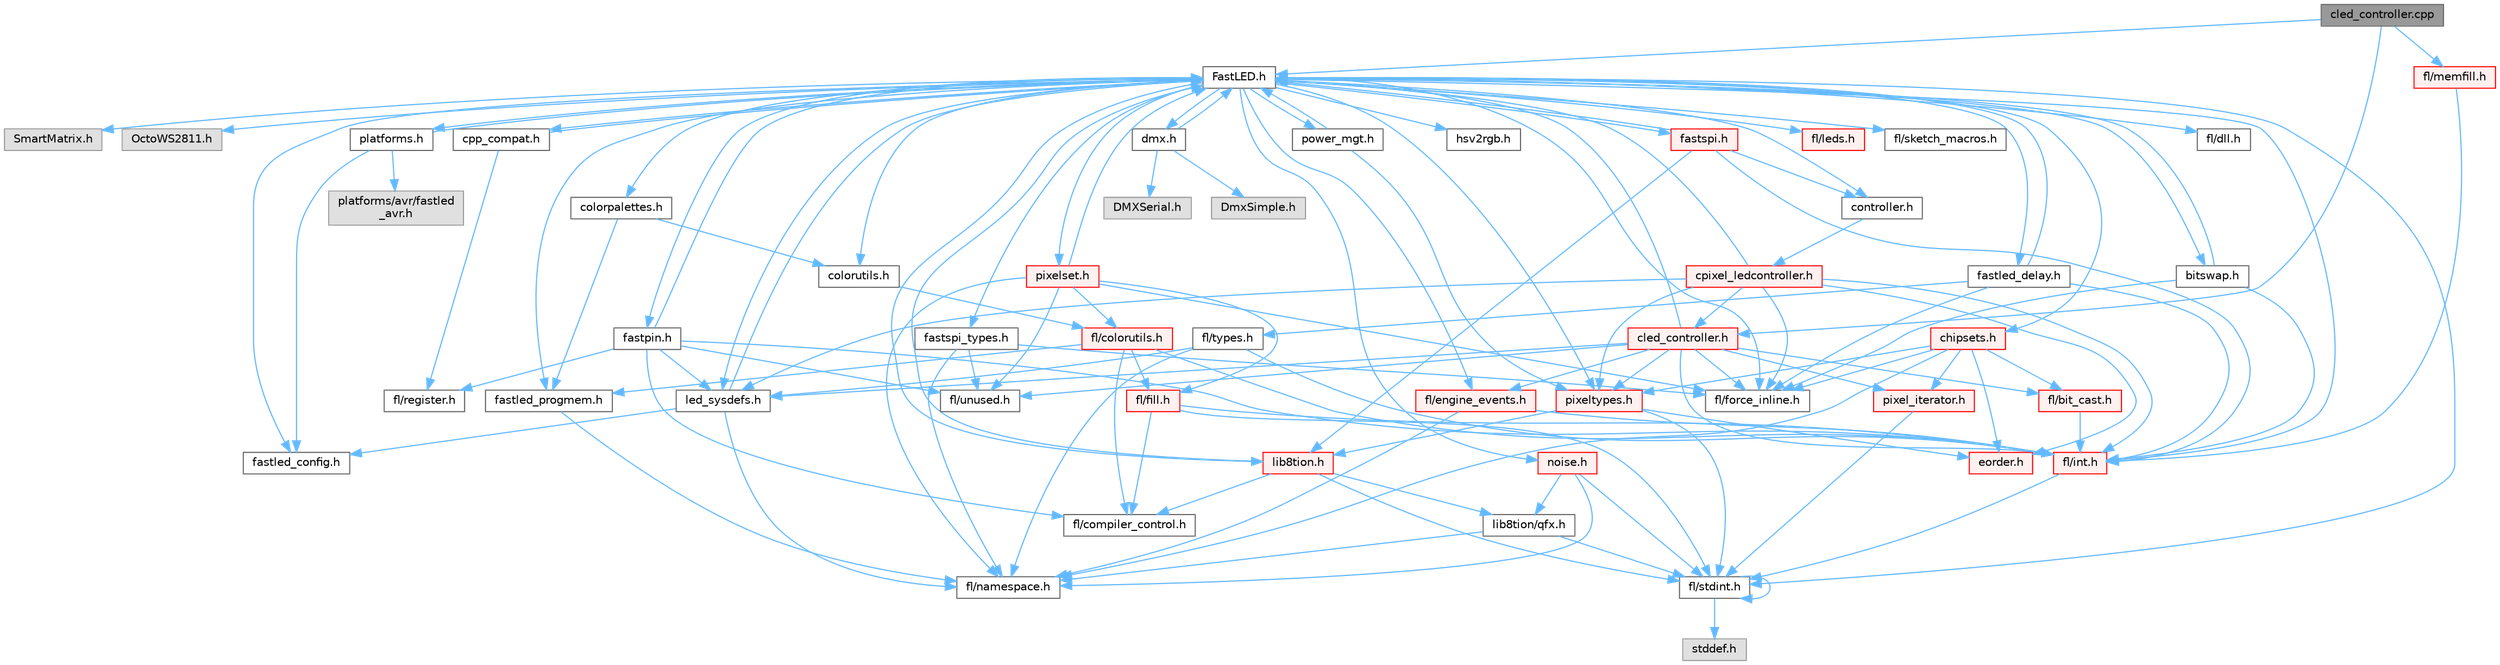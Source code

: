 digraph "cled_controller.cpp"
{
 // INTERACTIVE_SVG=YES
 // LATEX_PDF_SIZE
  bgcolor="transparent";
  edge [fontname=Helvetica,fontsize=10,labelfontname=Helvetica,labelfontsize=10];
  node [fontname=Helvetica,fontsize=10,shape=box,height=0.2,width=0.4];
  Node1 [id="Node000001",label="cled_controller.cpp",height=0.2,width=0.4,color="gray40", fillcolor="grey60", style="filled", fontcolor="black",tooltip="base definitions used by led controllers for writing out led data"];
  Node1 -> Node2 [id="edge1_Node000001_Node000002",color="steelblue1",style="solid",tooltip=" "];
  Node2 [id="Node000002",label="FastLED.h",height=0.2,width=0.4,color="grey40", fillcolor="white", style="filled",URL="$db/d97/_fast_l_e_d_8h.html",tooltip="central include file for FastLED, defines the CFastLED class/object"];
  Node2 -> Node3 [id="edge2_Node000002_Node000003",color="steelblue1",style="solid",tooltip=" "];
  Node3 [id="Node000003",label="fl/stdint.h",height=0.2,width=0.4,color="grey40", fillcolor="white", style="filled",URL="$df/dd8/stdint_8h.html",tooltip=" "];
  Node3 -> Node4 [id="edge3_Node000003_Node000004",color="steelblue1",style="solid",tooltip=" "];
  Node4 [id="Node000004",label="stddef.h",height=0.2,width=0.4,color="grey60", fillcolor="#E0E0E0", style="filled",tooltip=" "];
  Node3 -> Node3 [id="edge4_Node000003_Node000003",color="steelblue1",style="solid",tooltip=" "];
  Node2 -> Node5 [id="edge5_Node000002_Node000005",color="steelblue1",style="solid",tooltip=" "];
  Node5 [id="Node000005",label="fl/dll.h",height=0.2,width=0.4,color="grey40", fillcolor="white", style="filled",URL="$d3/d4b/dll_8h.html",tooltip="FastLED dynamic library interface - lightweight header for external callers."];
  Node2 -> Node6 [id="edge6_Node000002_Node000006",color="steelblue1",style="solid",tooltip=" "];
  Node6 [id="Node000006",label="SmartMatrix.h",height=0.2,width=0.4,color="grey60", fillcolor="#E0E0E0", style="filled",tooltip=" "];
  Node2 -> Node7 [id="edge7_Node000002_Node000007",color="steelblue1",style="solid",tooltip=" "];
  Node7 [id="Node000007",label="OctoWS2811.h",height=0.2,width=0.4,color="grey60", fillcolor="#E0E0E0", style="filled",tooltip=" "];
  Node2 -> Node8 [id="edge8_Node000002_Node000008",color="steelblue1",style="solid",tooltip=" "];
  Node8 [id="Node000008",label="fl/force_inline.h",height=0.2,width=0.4,color="grey40", fillcolor="white", style="filled",URL="$d4/d64/force__inline_8h.html",tooltip=" "];
  Node2 -> Node9 [id="edge9_Node000002_Node000009",color="steelblue1",style="solid",tooltip=" "];
  Node9 [id="Node000009",label="cpp_compat.h",height=0.2,width=0.4,color="grey40", fillcolor="white", style="filled",URL="$d9/d13/cpp__compat_8h.html",tooltip="Compatibility functions based on C++ version."];
  Node9 -> Node2 [id="edge10_Node000009_Node000002",color="steelblue1",style="solid",tooltip=" "];
  Node9 -> Node10 [id="edge11_Node000009_Node000010",color="steelblue1",style="solid",tooltip=" "];
  Node10 [id="Node000010",label="fl/register.h",height=0.2,width=0.4,color="grey40", fillcolor="white", style="filled",URL="$df/d80/register_8h.html",tooltip=" "];
  Node2 -> Node11 [id="edge12_Node000002_Node000011",color="steelblue1",style="solid",tooltip=" "];
  Node11 [id="Node000011",label="fastled_config.h",height=0.2,width=0.4,color="grey40", fillcolor="white", style="filled",URL="$d5/d11/fastled__config_8h.html",tooltip="Contains definitions that can be used to configure FastLED at compile time."];
  Node2 -> Node12 [id="edge13_Node000002_Node000012",color="steelblue1",style="solid",tooltip=" "];
  Node12 [id="Node000012",label="led_sysdefs.h",height=0.2,width=0.4,color="grey40", fillcolor="white", style="filled",URL="$d9/d3e/led__sysdefs_8h.html",tooltip="Determines which platform system definitions to include."];
  Node12 -> Node2 [id="edge14_Node000012_Node000002",color="steelblue1",style="solid",tooltip=" "];
  Node12 -> Node11 [id="edge15_Node000012_Node000011",color="steelblue1",style="solid",tooltip=" "];
  Node12 -> Node13 [id="edge16_Node000012_Node000013",color="steelblue1",style="solid",tooltip=" "];
  Node13 [id="Node000013",label="fl/namespace.h",height=0.2,width=0.4,color="grey40", fillcolor="white", style="filled",URL="$df/d2a/namespace_8h.html",tooltip="Implements the FastLED namespace macros."];
  Node2 -> Node14 [id="edge17_Node000002_Node000014",color="steelblue1",style="solid",tooltip=" "];
  Node14 [id="Node000014",label="fastled_delay.h",height=0.2,width=0.4,color="grey40", fillcolor="white", style="filled",URL="$d0/da8/fastled__delay_8h.html",tooltip="Utility functions and classes for managing delay cycles."];
  Node14 -> Node2 [id="edge18_Node000014_Node000002",color="steelblue1",style="solid",tooltip=" "];
  Node14 -> Node15 [id="edge19_Node000014_Node000015",color="steelblue1",style="solid",tooltip=" "];
  Node15 [id="Node000015",label="fl/types.h",height=0.2,width=0.4,color="grey40", fillcolor="white", style="filled",URL="$d7/da1/fl_2types_8h.html",tooltip=" "];
  Node15 -> Node13 [id="edge20_Node000015_Node000013",color="steelblue1",style="solid",tooltip=" "];
  Node15 -> Node16 [id="edge21_Node000015_Node000016",color="steelblue1",style="solid",tooltip=" "];
  Node16 [id="Node000016",label="fl/int.h",height=0.2,width=0.4,color="red", fillcolor="#FFF0F0", style="filled",URL="$d3/d7e/int_8h.html",tooltip=" "];
  Node16 -> Node3 [id="edge22_Node000016_Node000003",color="steelblue1",style="solid",tooltip=" "];
  Node15 -> Node12 [id="edge23_Node000015_Node000012",color="steelblue1",style="solid",tooltip=" "];
  Node14 -> Node8 [id="edge24_Node000014_Node000008",color="steelblue1",style="solid",tooltip=" "];
  Node14 -> Node16 [id="edge25_Node000014_Node000016",color="steelblue1",style="solid",tooltip=" "];
  Node2 -> Node18 [id="edge26_Node000002_Node000018",color="steelblue1",style="solid",tooltip=" "];
  Node18 [id="Node000018",label="bitswap.h",height=0.2,width=0.4,color="grey40", fillcolor="white", style="filled",URL="$de/ded/bitswap_8h.html",tooltip="Functions for doing a rotation of bits/bytes used by parallel output."];
  Node18 -> Node2 [id="edge27_Node000018_Node000002",color="steelblue1",style="solid",tooltip=" "];
  Node18 -> Node8 [id="edge28_Node000018_Node000008",color="steelblue1",style="solid",tooltip=" "];
  Node18 -> Node16 [id="edge29_Node000018_Node000016",color="steelblue1",style="solid",tooltip=" "];
  Node2 -> Node19 [id="edge30_Node000002_Node000019",color="steelblue1",style="solid",tooltip=" "];
  Node19 [id="Node000019",label="controller.h",height=0.2,width=0.4,color="grey40", fillcolor="white", style="filled",URL="$d2/dd9/controller_8h.html",tooltip="deprecated: base definitions used by led controllers for writing out led data"];
  Node19 -> Node20 [id="edge31_Node000019_Node000020",color="steelblue1",style="solid",tooltip=" "];
  Node20 [id="Node000020",label="cpixel_ledcontroller.h",height=0.2,width=0.4,color="red", fillcolor="#FFF0F0", style="filled",URL="$d9/d57/cpixel__ledcontroller_8h.html",tooltip="defines the templated version of the CLEDController class"];
  Node20 -> Node2 [id="edge32_Node000020_Node000002",color="steelblue1",style="solid",tooltip=" "];
  Node20 -> Node12 [id="edge33_Node000020_Node000012",color="steelblue1",style="solid",tooltip=" "];
  Node20 -> Node21 [id="edge34_Node000020_Node000021",color="steelblue1",style="solid",tooltip=" "];
  Node21 [id="Node000021",label="pixeltypes.h",height=0.2,width=0.4,color="red", fillcolor="#FFF0F0", style="filled",URL="$d2/dba/pixeltypes_8h.html",tooltip="Includes defintions for RGB and HSV pixels."];
  Node21 -> Node3 [id="edge35_Node000021_Node000003",color="steelblue1",style="solid",tooltip=" "];
  Node21 -> Node22 [id="edge36_Node000021_Node000022",color="steelblue1",style="solid",tooltip=" "];
  Node22 [id="Node000022",label="lib8tion.h",height=0.2,width=0.4,color="red", fillcolor="#FFF0F0", style="filled",URL="$df/da5/lib8tion_8h.html",tooltip="Fast, efficient 8-bit math functions specifically designed for high-performance LED programming."];
  Node22 -> Node2 [id="edge37_Node000022_Node000002",color="steelblue1",style="solid",tooltip=" "];
  Node22 -> Node25 [id="edge38_Node000022_Node000025",color="steelblue1",style="solid",tooltip=" "];
  Node25 [id="Node000025",label="fl/compiler_control.h",height=0.2,width=0.4,color="grey40", fillcolor="white", style="filled",URL="$d4/d54/compiler__control_8h.html",tooltip=" "];
  Node22 -> Node3 [id="edge39_Node000022_Node000003",color="steelblue1",style="solid",tooltip=" "];
  Node22 -> Node27 [id="edge40_Node000022_Node000027",color="steelblue1",style="solid",tooltip=" "];
  Node27 [id="Node000027",label="lib8tion/qfx.h",height=0.2,width=0.4,color="grey40", fillcolor="white", style="filled",URL="$d2/d19/qfx_8h.html",tooltip=" "];
  Node27 -> Node3 [id="edge41_Node000027_Node000003",color="steelblue1",style="solid",tooltip=" "];
  Node27 -> Node13 [id="edge42_Node000027_Node000013",color="steelblue1",style="solid",tooltip=" "];
  Node21 -> Node82 [id="edge43_Node000021_Node000082",color="steelblue1",style="solid",tooltip=" "];
  Node82 [id="Node000082",label="eorder.h",height=0.2,width=0.4,color="red", fillcolor="#FFF0F0", style="filled",URL="$db/d07/eorder_8h.html",tooltip="Defines color channel ordering enumerations."];
  Node20 -> Node82 [id="edge44_Node000020_Node000082",color="steelblue1",style="solid",tooltip=" "];
  Node20 -> Node8 [id="edge45_Node000020_Node000008",color="steelblue1",style="solid",tooltip=" "];
  Node20 -> Node16 [id="edge46_Node000020_Node000016",color="steelblue1",style="solid",tooltip=" "];
  Node20 -> Node92 [id="edge47_Node000020_Node000092",color="steelblue1",style="solid",tooltip=" "];
  Node92 [id="Node000092",label="cled_controller.h",height=0.2,width=0.4,color="red", fillcolor="#FFF0F0", style="filled",URL="$db/d6d/cled__controller_8h.html",tooltip="base definitions used by led controllers for writing out led data"];
  Node92 -> Node2 [id="edge48_Node000092_Node000002",color="steelblue1",style="solid",tooltip=" "];
  Node92 -> Node12 [id="edge49_Node000092_Node000012",color="steelblue1",style="solid",tooltip=" "];
  Node92 -> Node21 [id="edge50_Node000092_Node000021",color="steelblue1",style="solid",tooltip=" "];
  Node92 -> Node8 [id="edge51_Node000092_Node000008",color="steelblue1",style="solid",tooltip=" "];
  Node92 -> Node54 [id="edge52_Node000092_Node000054",color="steelblue1",style="solid",tooltip=" "];
  Node54 [id="Node000054",label="fl/unused.h",height=0.2,width=0.4,color="grey40", fillcolor="white", style="filled",URL="$d8/d4b/unused_8h.html",tooltip=" "];
  Node92 -> Node91 [id="edge53_Node000092_Node000091",color="steelblue1",style="solid",tooltip=" "];
  Node91 [id="Node000091",label="pixel_iterator.h",height=0.2,width=0.4,color="red", fillcolor="#FFF0F0", style="filled",URL="$d8/d6c/pixel__iterator_8h.html",tooltip="Non-templated low level pixel data writing class."];
  Node91 -> Node3 [id="edge54_Node000091_Node000003",color="steelblue1",style="solid",tooltip=" "];
  Node92 -> Node93 [id="edge55_Node000092_Node000093",color="steelblue1",style="solid",tooltip=" "];
  Node93 [id="Node000093",label="fl/engine_events.h",height=0.2,width=0.4,color="red", fillcolor="#FFF0F0", style="filled",URL="$db/dc0/engine__events_8h.html",tooltip=" "];
  Node93 -> Node13 [id="edge56_Node000093_Node000013",color="steelblue1",style="solid",tooltip=" "];
  Node93 -> Node16 [id="edge57_Node000093_Node000016",color="steelblue1",style="solid",tooltip=" "];
  Node92 -> Node16 [id="edge58_Node000092_Node000016",color="steelblue1",style="solid",tooltip=" "];
  Node92 -> Node55 [id="edge59_Node000092_Node000055",color="steelblue1",style="solid",tooltip=" "];
  Node55 [id="Node000055",label="fl/bit_cast.h",height=0.2,width=0.4,color="red", fillcolor="#FFF0F0", style="filled",URL="$df/d72/bit__cast_8h.html",tooltip=" "];
  Node55 -> Node16 [id="edge60_Node000055_Node000016",color="steelblue1",style="solid",tooltip=" "];
  Node2 -> Node117 [id="edge61_Node000002_Node000117",color="steelblue1",style="solid",tooltip=" "];
  Node117 [id="Node000117",label="fastpin.h",height=0.2,width=0.4,color="grey40", fillcolor="white", style="filled",URL="$db/d65/fastpin_8h.html",tooltip="Class base definitions for defining fast pin access."];
  Node117 -> Node2 [id="edge62_Node000117_Node000002",color="steelblue1",style="solid",tooltip=" "];
  Node117 -> Node25 [id="edge63_Node000117_Node000025",color="steelblue1",style="solid",tooltip=" "];
  Node117 -> Node12 [id="edge64_Node000117_Node000012",color="steelblue1",style="solid",tooltip=" "];
  Node117 -> Node54 [id="edge65_Node000117_Node000054",color="steelblue1",style="solid",tooltip=" "];
  Node117 -> Node16 [id="edge66_Node000117_Node000016",color="steelblue1",style="solid",tooltip=" "];
  Node117 -> Node10 [id="edge67_Node000117_Node000010",color="steelblue1",style="solid",tooltip=" "];
  Node2 -> Node118 [id="edge68_Node000002_Node000118",color="steelblue1",style="solid",tooltip=" "];
  Node118 [id="Node000118",label="fastspi_types.h",height=0.2,width=0.4,color="grey40", fillcolor="white", style="filled",URL="$d2/ddb/fastspi__types_8h.html",tooltip="Data types and constants used by SPI interfaces."];
  Node118 -> Node8 [id="edge69_Node000118_Node000008",color="steelblue1",style="solid",tooltip=" "];
  Node118 -> Node13 [id="edge70_Node000118_Node000013",color="steelblue1",style="solid",tooltip=" "];
  Node118 -> Node54 [id="edge71_Node000118_Node000054",color="steelblue1",style="solid",tooltip=" "];
  Node2 -> Node119 [id="edge72_Node000002_Node000119",color="steelblue1",style="solid",tooltip=" "];
  Node119 [id="Node000119",label="dmx.h",height=0.2,width=0.4,color="grey40", fillcolor="white", style="filled",URL="$d3/de1/dmx_8h.html",tooltip="Defines the DMX512-based LED controllers."];
  Node119 -> Node2 [id="edge73_Node000119_Node000002",color="steelblue1",style="solid",tooltip=" "];
  Node119 -> Node120 [id="edge74_Node000119_Node000120",color="steelblue1",style="solid",tooltip=" "];
  Node120 [id="Node000120",label="DmxSimple.h",height=0.2,width=0.4,color="grey60", fillcolor="#E0E0E0", style="filled",tooltip=" "];
  Node119 -> Node121 [id="edge75_Node000119_Node000121",color="steelblue1",style="solid",tooltip=" "];
  Node121 [id="Node000121",label="DMXSerial.h",height=0.2,width=0.4,color="grey60", fillcolor="#E0E0E0", style="filled",tooltip=" "];
  Node2 -> Node122 [id="edge76_Node000002_Node000122",color="steelblue1",style="solid",tooltip=" "];
  Node122 [id="Node000122",label="platforms.h",height=0.2,width=0.4,color="grey40", fillcolor="white", style="filled",URL="$da/dc9/platforms_8h.html",tooltip="Determines which platforms headers to include."];
  Node122 -> Node2 [id="edge77_Node000122_Node000002",color="steelblue1",style="solid",tooltip=" "];
  Node122 -> Node11 [id="edge78_Node000122_Node000011",color="steelblue1",style="solid",tooltip=" "];
  Node122 -> Node123 [id="edge79_Node000122_Node000123",color="steelblue1",style="solid",tooltip=" "];
  Node123 [id="Node000123",label="platforms/avr/fastled\l_avr.h",height=0.2,width=0.4,color="grey60", fillcolor="#E0E0E0", style="filled",tooltip=" "];
  Node2 -> Node31 [id="edge80_Node000002_Node000031",color="steelblue1",style="solid",tooltip=" "];
  Node31 [id="Node000031",label="fastled_progmem.h",height=0.2,width=0.4,color="grey40", fillcolor="white", style="filled",URL="$df/dab/fastled__progmem_8h.html",tooltip="Wrapper definitions to allow seamless use of PROGMEM in environments that have it."];
  Node31 -> Node13 [id="edge81_Node000031_Node000013",color="steelblue1",style="solid",tooltip=" "];
  Node2 -> Node22 [id="edge82_Node000002_Node000022",color="steelblue1",style="solid",tooltip=" "];
  Node2 -> Node21 [id="edge83_Node000002_Node000021",color="steelblue1",style="solid",tooltip=" "];
  Node2 -> Node78 [id="edge84_Node000002_Node000078",color="steelblue1",style="solid",tooltip=" "];
  Node78 [id="Node000078",label="hsv2rgb.h",height=0.2,width=0.4,color="grey40", fillcolor="white", style="filled",URL="$de/d9a/hsv2rgb_8h.html",tooltip="Functions to convert from the HSV colorspace to the RGB colorspace."];
  Node2 -> Node124 [id="edge85_Node000002_Node000124",color="steelblue1",style="solid",tooltip=" "];
  Node124 [id="Node000124",label="colorutils.h",height=0.2,width=0.4,color="grey40", fillcolor="white", style="filled",URL="$d1/dfb/colorutils_8h.html",tooltip=" "];
  Node124 -> Node125 [id="edge86_Node000124_Node000125",color="steelblue1",style="solid",tooltip=" "];
  Node125 [id="Node000125",label="fl/colorutils.h",height=0.2,width=0.4,color="red", fillcolor="#FFF0F0", style="filled",URL="$d7/df9/fl_2colorutils_8h.html",tooltip="Utility functions for color fill, palettes, blending, and more."];
  Node125 -> Node16 [id="edge87_Node000125_Node000016",color="steelblue1",style="solid",tooltip=" "];
  Node125 -> Node31 [id="edge88_Node000125_Node000031",color="steelblue1",style="solid",tooltip=" "];
  Node125 -> Node128 [id="edge89_Node000125_Node000128",color="steelblue1",style="solid",tooltip=" "];
  Node128 [id="Node000128",label="fl/fill.h",height=0.2,width=0.4,color="red", fillcolor="#FFF0F0", style="filled",URL="$d2/d78/fill_8h.html",tooltip=" "];
  Node128 -> Node16 [id="edge90_Node000128_Node000016",color="steelblue1",style="solid",tooltip=" "];
  Node128 -> Node3 [id="edge91_Node000128_Node000003",color="steelblue1",style="solid",tooltip=" "];
  Node128 -> Node25 [id="edge92_Node000128_Node000025",color="steelblue1",style="solid",tooltip=" "];
  Node125 -> Node25 [id="edge93_Node000125_Node000025",color="steelblue1",style="solid",tooltip=" "];
  Node2 -> Node129 [id="edge94_Node000002_Node000129",color="steelblue1",style="solid",tooltip=" "];
  Node129 [id="Node000129",label="pixelset.h",height=0.2,width=0.4,color="red", fillcolor="#FFF0F0", style="filled",URL="$d4/d46/pixelset_8h.html",tooltip="Declares classes for managing logical groups of LEDs."];
  Node129 -> Node8 [id="edge95_Node000129_Node000008",color="steelblue1",style="solid",tooltip=" "];
  Node129 -> Node13 [id="edge96_Node000129_Node000013",color="steelblue1",style="solid",tooltip=" "];
  Node129 -> Node54 [id="edge97_Node000129_Node000054",color="steelblue1",style="solid",tooltip=" "];
  Node129 -> Node125 [id="edge98_Node000129_Node000125",color="steelblue1",style="solid",tooltip=" "];
  Node129 -> Node128 [id="edge99_Node000129_Node000128",color="steelblue1",style="solid",tooltip=" "];
  Node129 -> Node2 [id="edge100_Node000129_Node000002",color="steelblue1",style="solid",tooltip=" "];
  Node2 -> Node130 [id="edge101_Node000002_Node000130",color="steelblue1",style="solid",tooltip=" "];
  Node130 [id="Node000130",label="colorpalettes.h",height=0.2,width=0.4,color="grey40", fillcolor="white", style="filled",URL="$dc/dcc/colorpalettes_8h.html",tooltip="Declarations for the predefined color palettes supplied by FastLED."];
  Node130 -> Node124 [id="edge102_Node000130_Node000124",color="steelblue1",style="solid",tooltip=" "];
  Node130 -> Node31 [id="edge103_Node000130_Node000031",color="steelblue1",style="solid",tooltip=" "];
  Node2 -> Node131 [id="edge104_Node000002_Node000131",color="steelblue1",style="solid",tooltip=" "];
  Node131 [id="Node000131",label="noise.h",height=0.2,width=0.4,color="red", fillcolor="#FFF0F0", style="filled",URL="$d1/d31/noise_8h.html",tooltip="Functions to generate and fill arrays with noise."];
  Node131 -> Node3 [id="edge105_Node000131_Node000003",color="steelblue1",style="solid",tooltip=" "];
  Node131 -> Node13 [id="edge106_Node000131_Node000013",color="steelblue1",style="solid",tooltip=" "];
  Node131 -> Node27 [id="edge107_Node000131_Node000027",color="steelblue1",style="solid",tooltip=" "];
  Node2 -> Node132 [id="edge108_Node000002_Node000132",color="steelblue1",style="solid",tooltip=" "];
  Node132 [id="Node000132",label="power_mgt.h",height=0.2,width=0.4,color="grey40", fillcolor="white", style="filled",URL="$dc/d5b/power__mgt_8h.html",tooltip="Functions to limit the power used by FastLED."];
  Node132 -> Node2 [id="edge109_Node000132_Node000002",color="steelblue1",style="solid",tooltip=" "];
  Node132 -> Node21 [id="edge110_Node000132_Node000021",color="steelblue1",style="solid",tooltip=" "];
  Node2 -> Node133 [id="edge111_Node000002_Node000133",color="steelblue1",style="solid",tooltip=" "];
  Node133 [id="Node000133",label="fastspi.h",height=0.2,width=0.4,color="red", fillcolor="#FFF0F0", style="filled",URL="$d6/ddc/fastspi_8h.html",tooltip="Serial peripheral interface (SPI) definitions per platform."];
  Node133 -> Node2 [id="edge112_Node000133_Node000002",color="steelblue1",style="solid",tooltip=" "];
  Node133 -> Node19 [id="edge113_Node000133_Node000019",color="steelblue1",style="solid",tooltip=" "];
  Node133 -> Node22 [id="edge114_Node000133_Node000022",color="steelblue1",style="solid",tooltip=" "];
  Node133 -> Node16 [id="edge115_Node000133_Node000016",color="steelblue1",style="solid",tooltip=" "];
  Node2 -> Node135 [id="edge116_Node000002_Node000135",color="steelblue1",style="solid",tooltip=" "];
  Node135 [id="Node000135",label="chipsets.h",height=0.2,width=0.4,color="red", fillcolor="#FFF0F0", style="filled",URL="$db/d66/chipsets_8h.html",tooltip="Contains the bulk of the definitions for the various LED chipsets supported."];
  Node135 -> Node21 [id="edge117_Node000135_Node000021",color="steelblue1",style="solid",tooltip=" "];
  Node135 -> Node8 [id="edge118_Node000135_Node000008",color="steelblue1",style="solid",tooltip=" "];
  Node135 -> Node55 [id="edge119_Node000135_Node000055",color="steelblue1",style="solid",tooltip=" "];
  Node135 -> Node91 [id="edge120_Node000135_Node000091",color="steelblue1",style="solid",tooltip=" "];
  Node135 -> Node82 [id="edge121_Node000135_Node000082",color="steelblue1",style="solid",tooltip=" "];
  Node135 -> Node13 [id="edge122_Node000135_Node000013",color="steelblue1",style="solid",tooltip=" "];
  Node2 -> Node93 [id="edge123_Node000002_Node000093",color="steelblue1",style="solid",tooltip=" "];
  Node2 -> Node137 [id="edge124_Node000002_Node000137",color="steelblue1",style="solid",tooltip=" "];
  Node137 [id="Node000137",label="fl/leds.h",height=0.2,width=0.4,color="red", fillcolor="#FFF0F0", style="filled",URL="$da/d78/leds_8h.html",tooltip=" "];
  Node2 -> Node16 [id="edge125_Node000002_Node000016",color="steelblue1",style="solid",tooltip=" "];
  Node2 -> Node110 [id="edge126_Node000002_Node000110",color="steelblue1",style="solid",tooltip=" "];
  Node110 [id="Node000110",label="fl/sketch_macros.h",height=0.2,width=0.4,color="grey40", fillcolor="white", style="filled",URL="$d1/dbc/sketch__macros_8h.html",tooltip=" "];
  Node1 -> Node92 [id="edge127_Node000001_Node000092",color="steelblue1",style="solid",tooltip=" "];
  Node1 -> Node53 [id="edge128_Node000001_Node000053",color="steelblue1",style="solid",tooltip=" "];
  Node53 [id="Node000053",label="fl/memfill.h",height=0.2,width=0.4,color="red", fillcolor="#FFF0F0", style="filled",URL="$d0/dda/memfill_8h.html",tooltip=" "];
  Node53 -> Node16 [id="edge129_Node000053_Node000016",color="steelblue1",style="solid",tooltip=" "];
}
